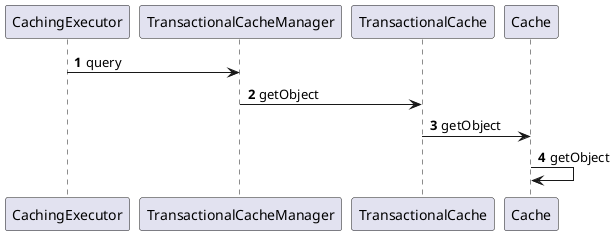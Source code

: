 @startuml
'https://plantuml.com/sequence-diagram

autonumber

CachingExecutor -> TransactionalCacheManager: query
TransactionalCacheManager -> TransactionalCache: getObject

TransactionalCache -> Cache: getObject
Cache -> Cache: getObject
@enduml